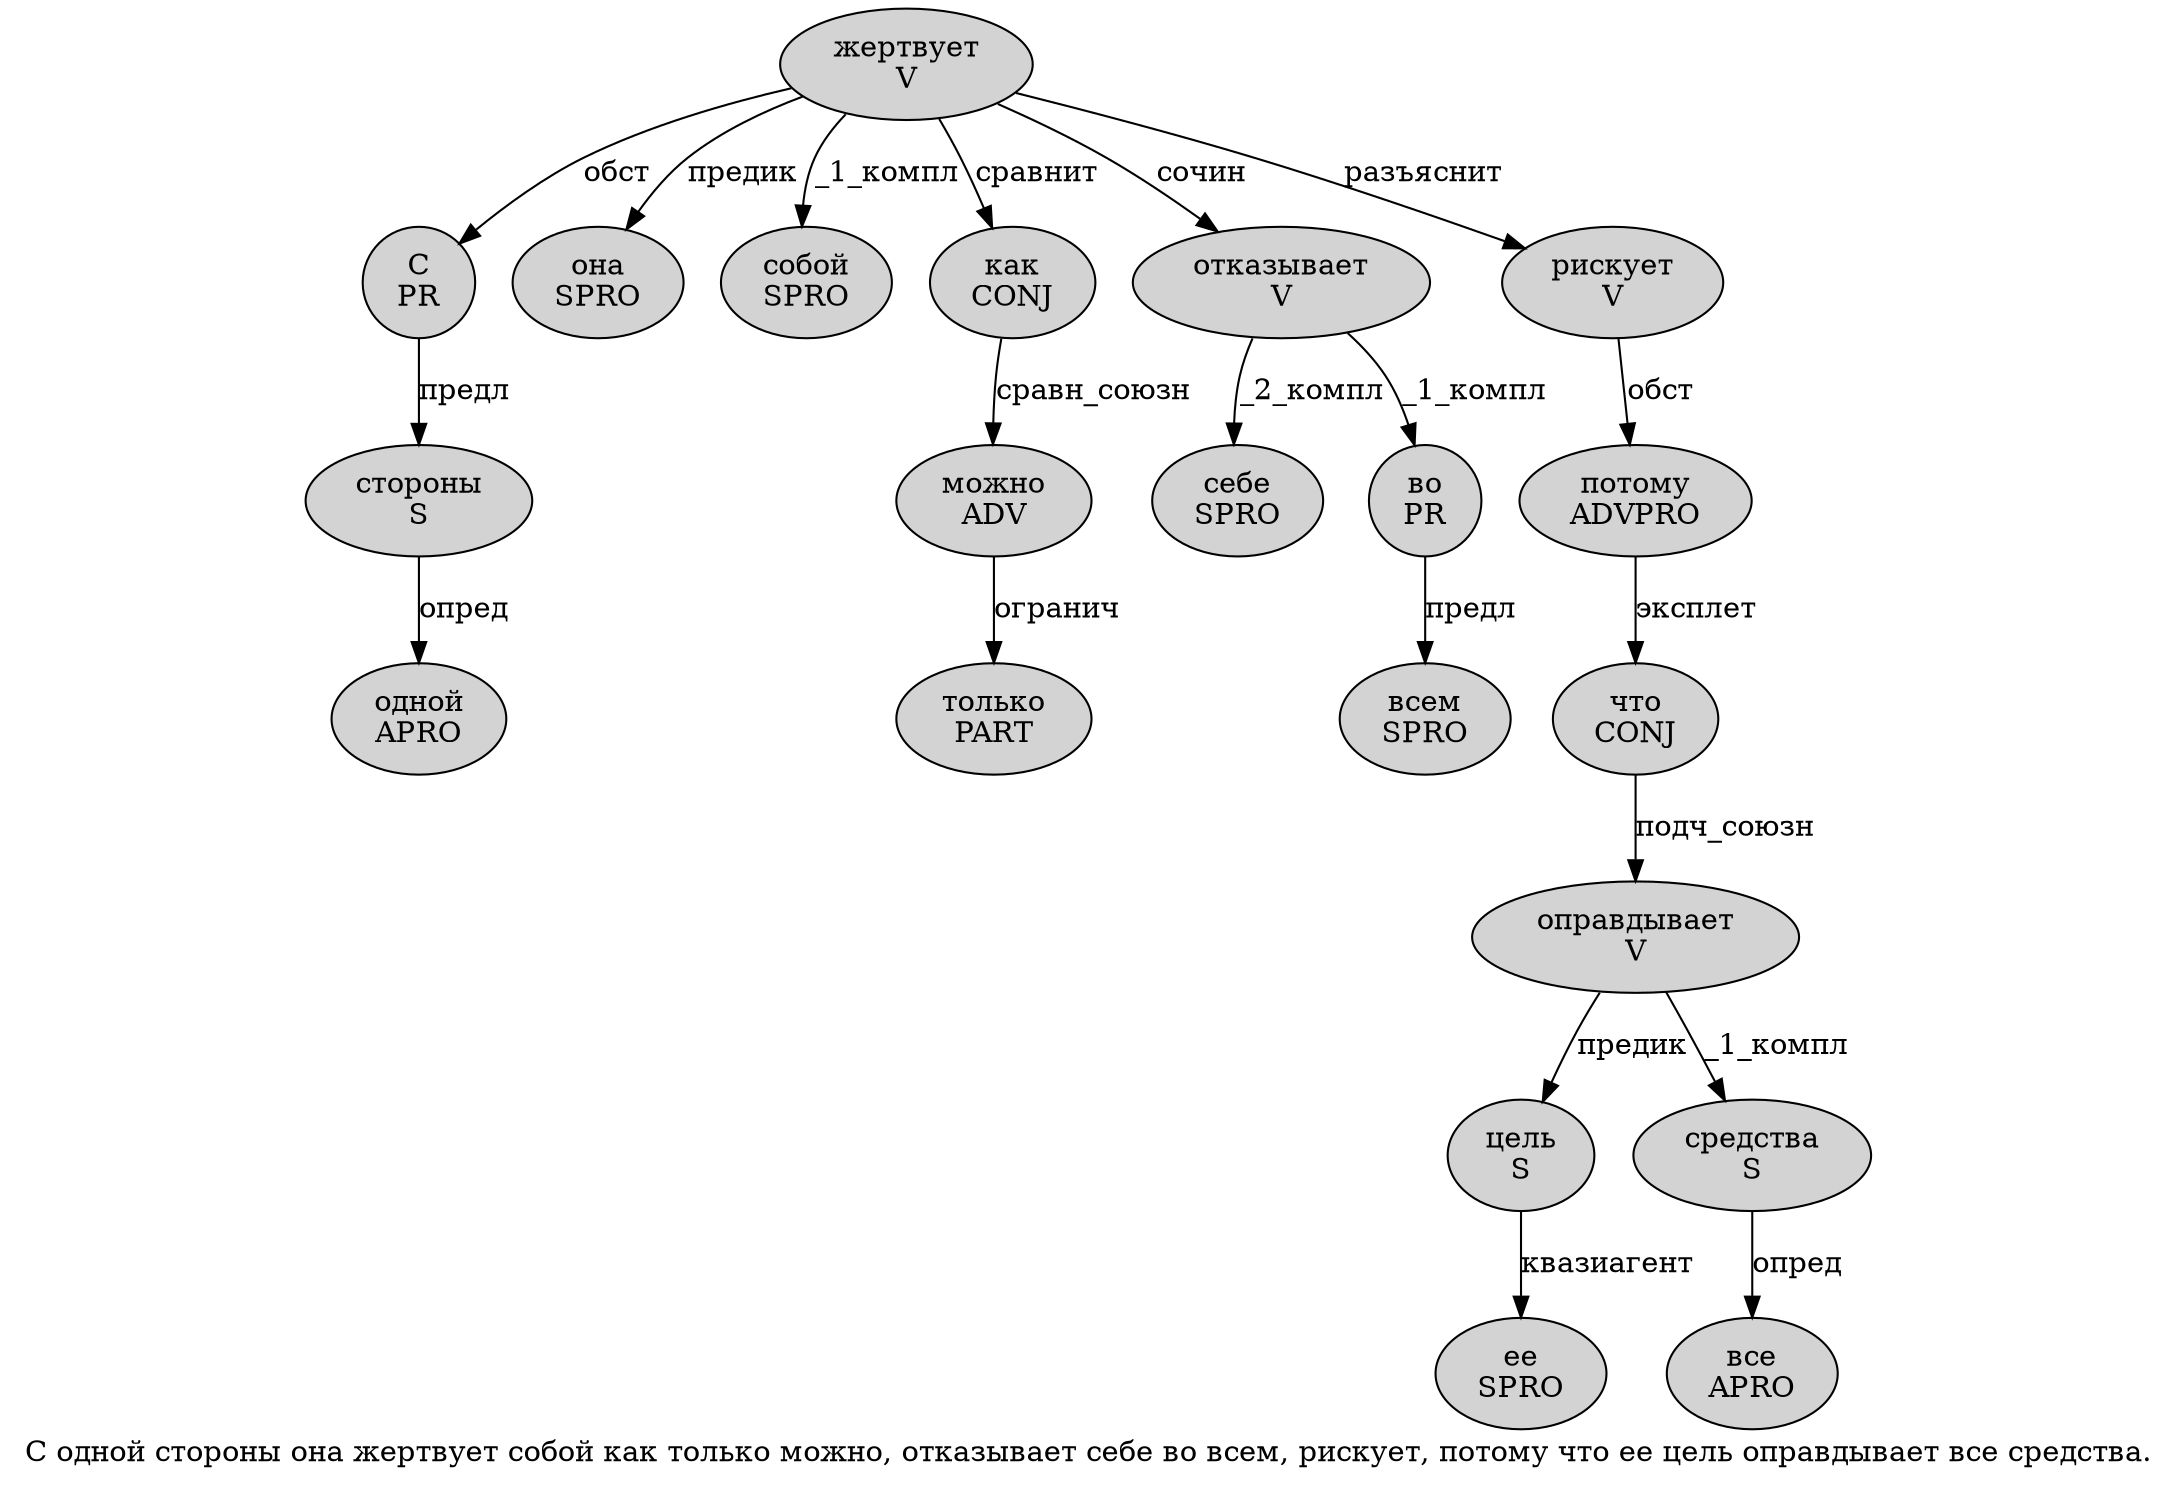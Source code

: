 digraph SENTENCE_1862 {
	graph [label="С одной стороны она жертвует собой как только можно, отказывает себе во всем, рискует, потому что ее цель оправдывает все средства."]
	node [style=filled]
		0 [label="С
PR" color="" fillcolor=lightgray penwidth=1 shape=ellipse]
		1 [label="одной
APRO" color="" fillcolor=lightgray penwidth=1 shape=ellipse]
		2 [label="стороны
S" color="" fillcolor=lightgray penwidth=1 shape=ellipse]
		3 [label="она
SPRO" color="" fillcolor=lightgray penwidth=1 shape=ellipse]
		4 [label="жертвует
V" color="" fillcolor=lightgray penwidth=1 shape=ellipse]
		5 [label="собой
SPRO" color="" fillcolor=lightgray penwidth=1 shape=ellipse]
		6 [label="как
CONJ" color="" fillcolor=lightgray penwidth=1 shape=ellipse]
		7 [label="только
PART" color="" fillcolor=lightgray penwidth=1 shape=ellipse]
		8 [label="можно
ADV" color="" fillcolor=lightgray penwidth=1 shape=ellipse]
		10 [label="отказывает
V" color="" fillcolor=lightgray penwidth=1 shape=ellipse]
		11 [label="себе
SPRO" color="" fillcolor=lightgray penwidth=1 shape=ellipse]
		12 [label="во
PR" color="" fillcolor=lightgray penwidth=1 shape=ellipse]
		13 [label="всем
SPRO" color="" fillcolor=lightgray penwidth=1 shape=ellipse]
		15 [label="рискует
V" color="" fillcolor=lightgray penwidth=1 shape=ellipse]
		17 [label="потому
ADVPRO" color="" fillcolor=lightgray penwidth=1 shape=ellipse]
		18 [label="что
CONJ" color="" fillcolor=lightgray penwidth=1 shape=ellipse]
		19 [label="ее
SPRO" color="" fillcolor=lightgray penwidth=1 shape=ellipse]
		20 [label="цель
S" color="" fillcolor=lightgray penwidth=1 shape=ellipse]
		21 [label="оправдывает
V" color="" fillcolor=lightgray penwidth=1 shape=ellipse]
		22 [label="все
APRO" color="" fillcolor=lightgray penwidth=1 shape=ellipse]
		23 [label="средства
S" color="" fillcolor=lightgray penwidth=1 shape=ellipse]
			15 -> 17 [label="обст"]
			21 -> 20 [label="предик"]
			21 -> 23 [label="_1_компл"]
			2 -> 1 [label="опред"]
			12 -> 13 [label="предл"]
			18 -> 21 [label="подч_союзн"]
			8 -> 7 [label="огранич"]
			4 -> 0 [label="обст"]
			4 -> 3 [label="предик"]
			4 -> 5 [label="_1_компл"]
			4 -> 6 [label="сравнит"]
			4 -> 10 [label="сочин"]
			4 -> 15 [label="разъяснит"]
			17 -> 18 [label="эксплет"]
			6 -> 8 [label="сравн_союзн"]
			0 -> 2 [label="предл"]
			10 -> 11 [label="_2_компл"]
			10 -> 12 [label="_1_компл"]
			23 -> 22 [label="опред"]
			20 -> 19 [label="квазиагент"]
}